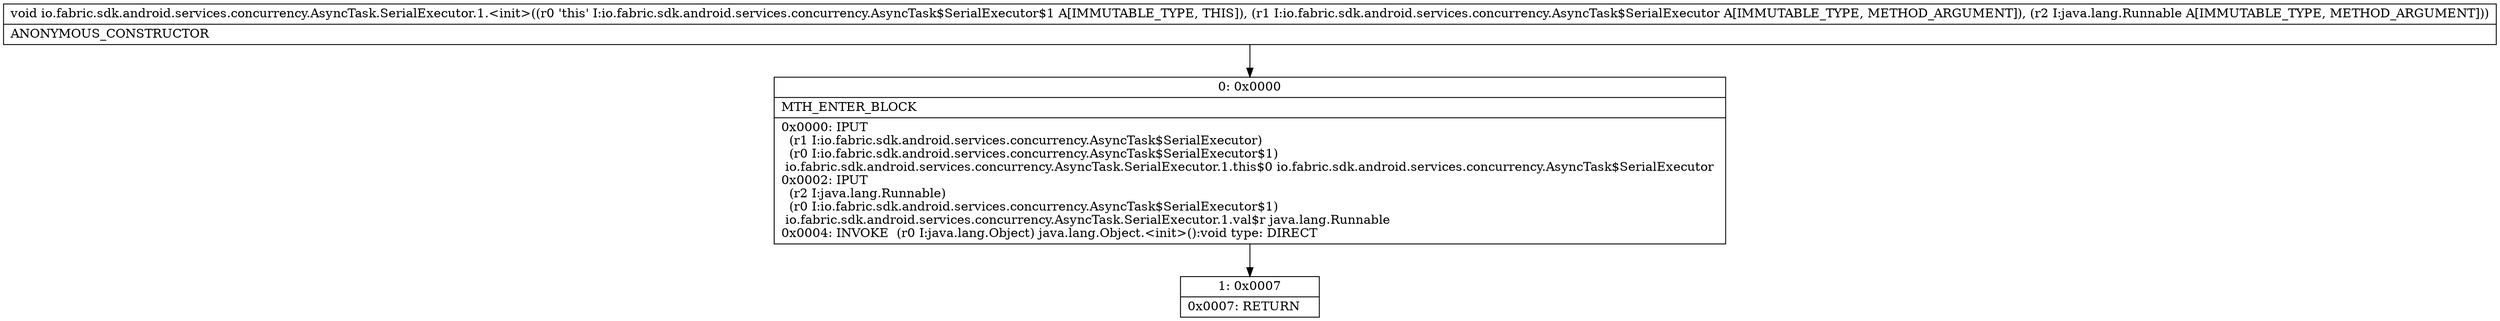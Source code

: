 digraph "CFG forio.fabric.sdk.android.services.concurrency.AsyncTask.SerialExecutor.1.\<init\>(Lio\/fabric\/sdk\/android\/services\/concurrency\/AsyncTask$SerialExecutor;Ljava\/lang\/Runnable;)V" {
Node_0 [shape=record,label="{0\:\ 0x0000|MTH_ENTER_BLOCK\l|0x0000: IPUT  \l  (r1 I:io.fabric.sdk.android.services.concurrency.AsyncTask$SerialExecutor)\l  (r0 I:io.fabric.sdk.android.services.concurrency.AsyncTask$SerialExecutor$1)\l io.fabric.sdk.android.services.concurrency.AsyncTask.SerialExecutor.1.this$0 io.fabric.sdk.android.services.concurrency.AsyncTask$SerialExecutor \l0x0002: IPUT  \l  (r2 I:java.lang.Runnable)\l  (r0 I:io.fabric.sdk.android.services.concurrency.AsyncTask$SerialExecutor$1)\l io.fabric.sdk.android.services.concurrency.AsyncTask.SerialExecutor.1.val$r java.lang.Runnable \l0x0004: INVOKE  (r0 I:java.lang.Object) java.lang.Object.\<init\>():void type: DIRECT \l}"];
Node_1 [shape=record,label="{1\:\ 0x0007|0x0007: RETURN   \l}"];
MethodNode[shape=record,label="{void io.fabric.sdk.android.services.concurrency.AsyncTask.SerialExecutor.1.\<init\>((r0 'this' I:io.fabric.sdk.android.services.concurrency.AsyncTask$SerialExecutor$1 A[IMMUTABLE_TYPE, THIS]), (r1 I:io.fabric.sdk.android.services.concurrency.AsyncTask$SerialExecutor A[IMMUTABLE_TYPE, METHOD_ARGUMENT]), (r2 I:java.lang.Runnable A[IMMUTABLE_TYPE, METHOD_ARGUMENT]))  | ANONYMOUS_CONSTRUCTOR\l}"];
MethodNode -> Node_0;
Node_0 -> Node_1;
}

